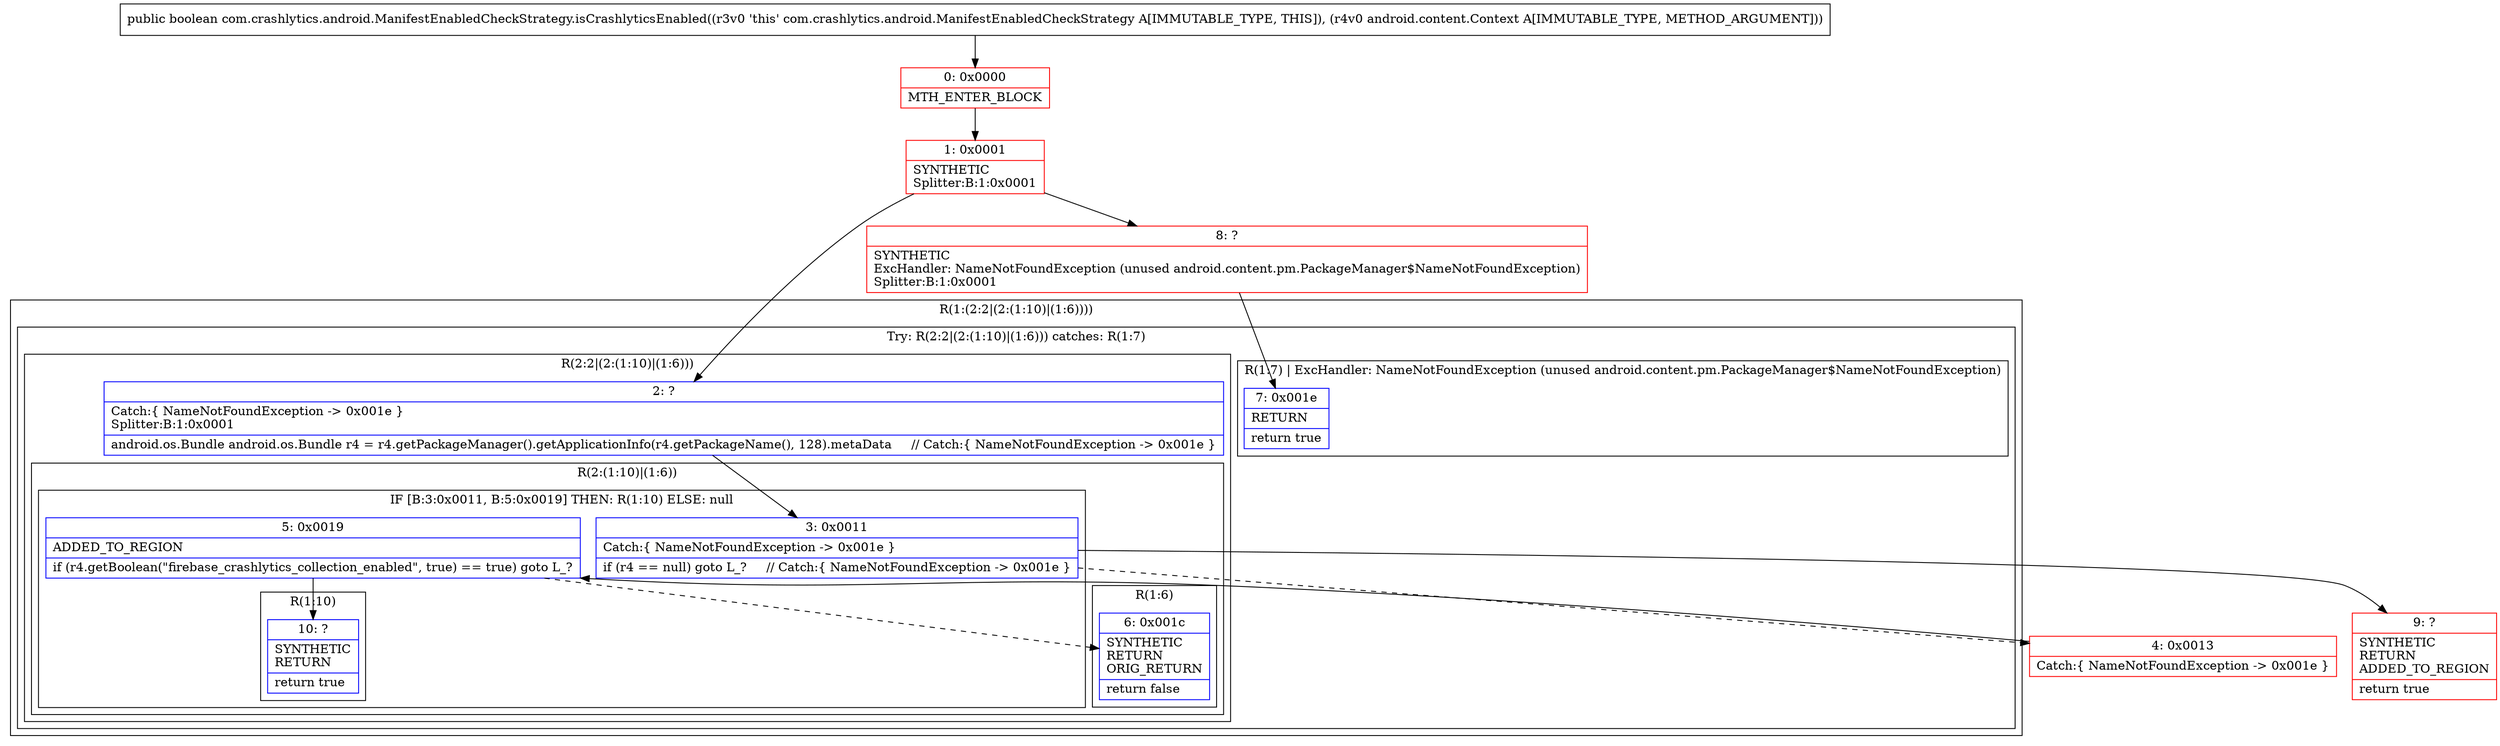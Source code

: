 digraph "CFG forcom.crashlytics.android.ManifestEnabledCheckStrategy.isCrashlyticsEnabled(Landroid\/content\/Context;)Z" {
subgraph cluster_Region_1351094318 {
label = "R(1:(2:2|(2:(1:10)|(1:6))))";
node [shape=record,color=blue];
subgraph cluster_TryCatchRegion_162592550 {
label = "Try: R(2:2|(2:(1:10)|(1:6))) catches: R(1:7)";
node [shape=record,color=blue];
subgraph cluster_Region_1959113861 {
label = "R(2:2|(2:(1:10)|(1:6)))";
node [shape=record,color=blue];
Node_2 [shape=record,label="{2\:\ ?|Catch:\{ NameNotFoundException \-\> 0x001e \}\lSplitter:B:1:0x0001\l|android.os.Bundle android.os.Bundle r4 = r4.getPackageManager().getApplicationInfo(r4.getPackageName(), 128).metaData     \/\/ Catch:\{ NameNotFoundException \-\> 0x001e \}\l}"];
subgraph cluster_Region_556649693 {
label = "R(2:(1:10)|(1:6))";
node [shape=record,color=blue];
subgraph cluster_IfRegion_1951109074 {
label = "IF [B:3:0x0011, B:5:0x0019] THEN: R(1:10) ELSE: null";
node [shape=record,color=blue];
Node_3 [shape=record,label="{3\:\ 0x0011|Catch:\{ NameNotFoundException \-\> 0x001e \}\l|if (r4 == null) goto L_?     \/\/ Catch:\{ NameNotFoundException \-\> 0x001e \}\l}"];
Node_5 [shape=record,label="{5\:\ 0x0019|ADDED_TO_REGION\l|if (r4.getBoolean(\"firebase_crashlytics_collection_enabled\", true) == true) goto L_?\l}"];
subgraph cluster_Region_1858283577 {
label = "R(1:10)";
node [shape=record,color=blue];
Node_10 [shape=record,label="{10\:\ ?|SYNTHETIC\lRETURN\l|return true\l}"];
}
}
subgraph cluster_Region_2119847087 {
label = "R(1:6)";
node [shape=record,color=blue];
Node_6 [shape=record,label="{6\:\ 0x001c|SYNTHETIC\lRETURN\lORIG_RETURN\l|return false\l}"];
}
}
}
subgraph cluster_Region_1885183365 {
label = "R(1:7) | ExcHandler: NameNotFoundException (unused android.content.pm.PackageManager$NameNotFoundException)\l";
node [shape=record,color=blue];
Node_7 [shape=record,label="{7\:\ 0x001e|RETURN\l|return true\l}"];
}
}
}
subgraph cluster_Region_1885183365 {
label = "R(1:7) | ExcHandler: NameNotFoundException (unused android.content.pm.PackageManager$NameNotFoundException)\l";
node [shape=record,color=blue];
Node_7 [shape=record,label="{7\:\ 0x001e|RETURN\l|return true\l}"];
}
Node_0 [shape=record,color=red,label="{0\:\ 0x0000|MTH_ENTER_BLOCK\l}"];
Node_1 [shape=record,color=red,label="{1\:\ 0x0001|SYNTHETIC\lSplitter:B:1:0x0001\l}"];
Node_4 [shape=record,color=red,label="{4\:\ 0x0013|Catch:\{ NameNotFoundException \-\> 0x001e \}\l}"];
Node_8 [shape=record,color=red,label="{8\:\ ?|SYNTHETIC\lExcHandler: NameNotFoundException (unused android.content.pm.PackageManager$NameNotFoundException)\lSplitter:B:1:0x0001\l}"];
Node_9 [shape=record,color=red,label="{9\:\ ?|SYNTHETIC\lRETURN\lADDED_TO_REGION\l|return true\l}"];
MethodNode[shape=record,label="{public boolean com.crashlytics.android.ManifestEnabledCheckStrategy.isCrashlyticsEnabled((r3v0 'this' com.crashlytics.android.ManifestEnabledCheckStrategy A[IMMUTABLE_TYPE, THIS]), (r4v0 android.content.Context A[IMMUTABLE_TYPE, METHOD_ARGUMENT])) }"];
MethodNode -> Node_0;
Node_2 -> Node_3;
Node_3 -> Node_4[style=dashed];
Node_3 -> Node_9;
Node_5 -> Node_6[style=dashed];
Node_5 -> Node_10;
Node_0 -> Node_1;
Node_1 -> Node_2;
Node_1 -> Node_8;
Node_4 -> Node_5;
Node_8 -> Node_7;
}

